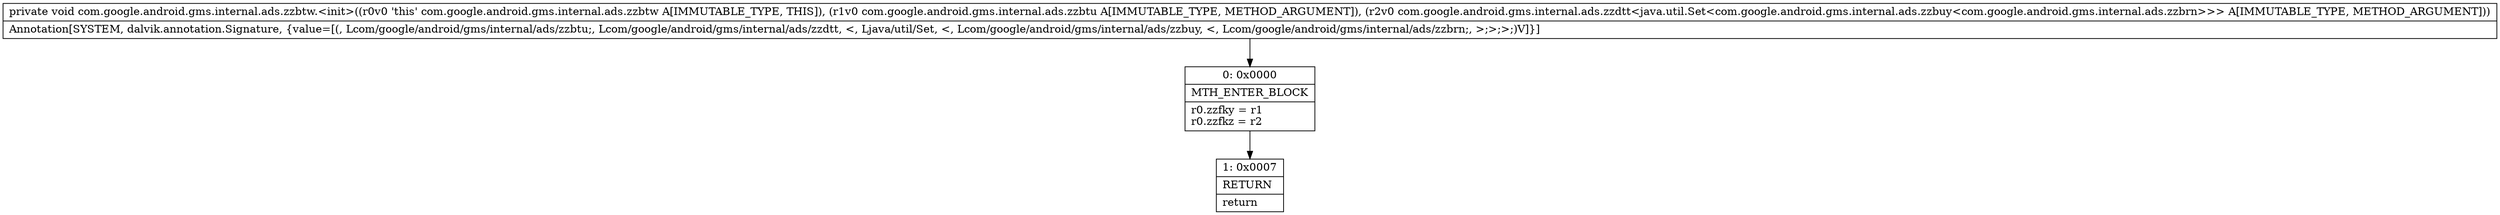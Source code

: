 digraph "CFG forcom.google.android.gms.internal.ads.zzbtw.\<init\>(Lcom\/google\/android\/gms\/internal\/ads\/zzbtu;Lcom\/google\/android\/gms\/internal\/ads\/zzdtt;)V" {
Node_0 [shape=record,label="{0\:\ 0x0000|MTH_ENTER_BLOCK\l|r0.zzfky = r1\lr0.zzfkz = r2\l}"];
Node_1 [shape=record,label="{1\:\ 0x0007|RETURN\l|return\l}"];
MethodNode[shape=record,label="{private void com.google.android.gms.internal.ads.zzbtw.\<init\>((r0v0 'this' com.google.android.gms.internal.ads.zzbtw A[IMMUTABLE_TYPE, THIS]), (r1v0 com.google.android.gms.internal.ads.zzbtu A[IMMUTABLE_TYPE, METHOD_ARGUMENT]), (r2v0 com.google.android.gms.internal.ads.zzdtt\<java.util.Set\<com.google.android.gms.internal.ads.zzbuy\<com.google.android.gms.internal.ads.zzbrn\>\>\> A[IMMUTABLE_TYPE, METHOD_ARGUMENT]))  | Annotation[SYSTEM, dalvik.annotation.Signature, \{value=[(, Lcom\/google\/android\/gms\/internal\/ads\/zzbtu;, Lcom\/google\/android\/gms\/internal\/ads\/zzdtt, \<, Ljava\/util\/Set, \<, Lcom\/google\/android\/gms\/internal\/ads\/zzbuy, \<, Lcom\/google\/android\/gms\/internal\/ads\/zzbrn;, \>;\>;\>;)V]\}]\l}"];
MethodNode -> Node_0;
Node_0 -> Node_1;
}

